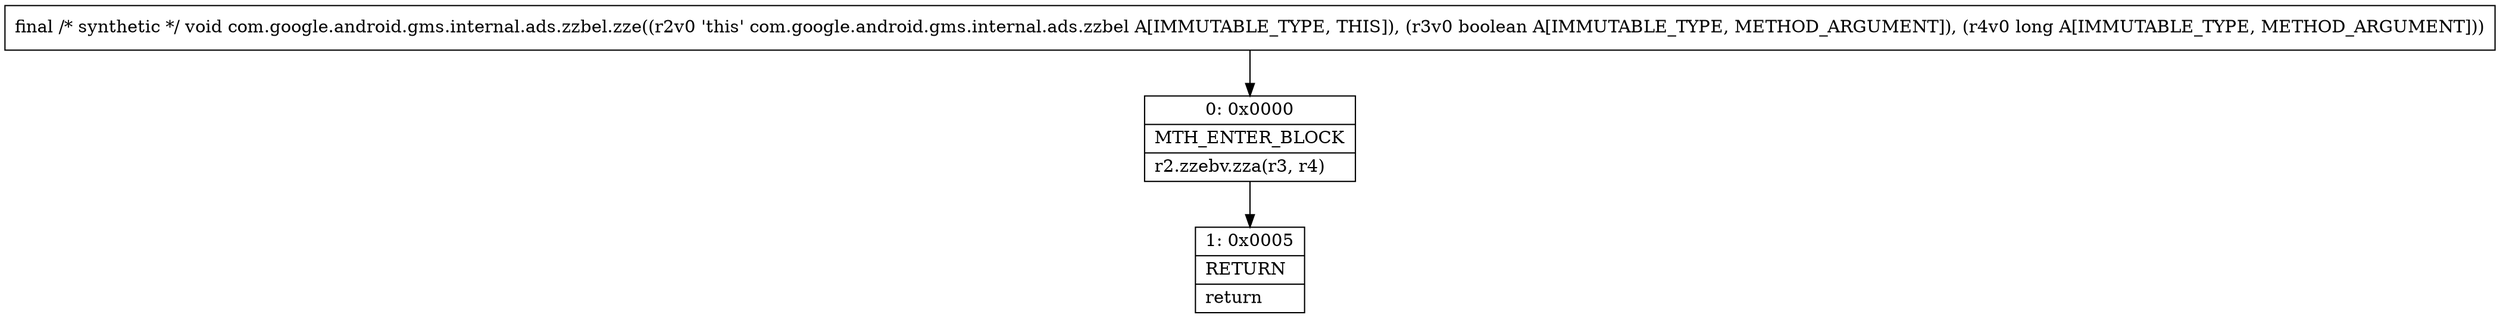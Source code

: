 digraph "CFG forcom.google.android.gms.internal.ads.zzbel.zze(ZJ)V" {
Node_0 [shape=record,label="{0\:\ 0x0000|MTH_ENTER_BLOCK\l|r2.zzebv.zza(r3, r4)\l}"];
Node_1 [shape=record,label="{1\:\ 0x0005|RETURN\l|return\l}"];
MethodNode[shape=record,label="{final \/* synthetic *\/ void com.google.android.gms.internal.ads.zzbel.zze((r2v0 'this' com.google.android.gms.internal.ads.zzbel A[IMMUTABLE_TYPE, THIS]), (r3v0 boolean A[IMMUTABLE_TYPE, METHOD_ARGUMENT]), (r4v0 long A[IMMUTABLE_TYPE, METHOD_ARGUMENT])) }"];
MethodNode -> Node_0;
Node_0 -> Node_1;
}

